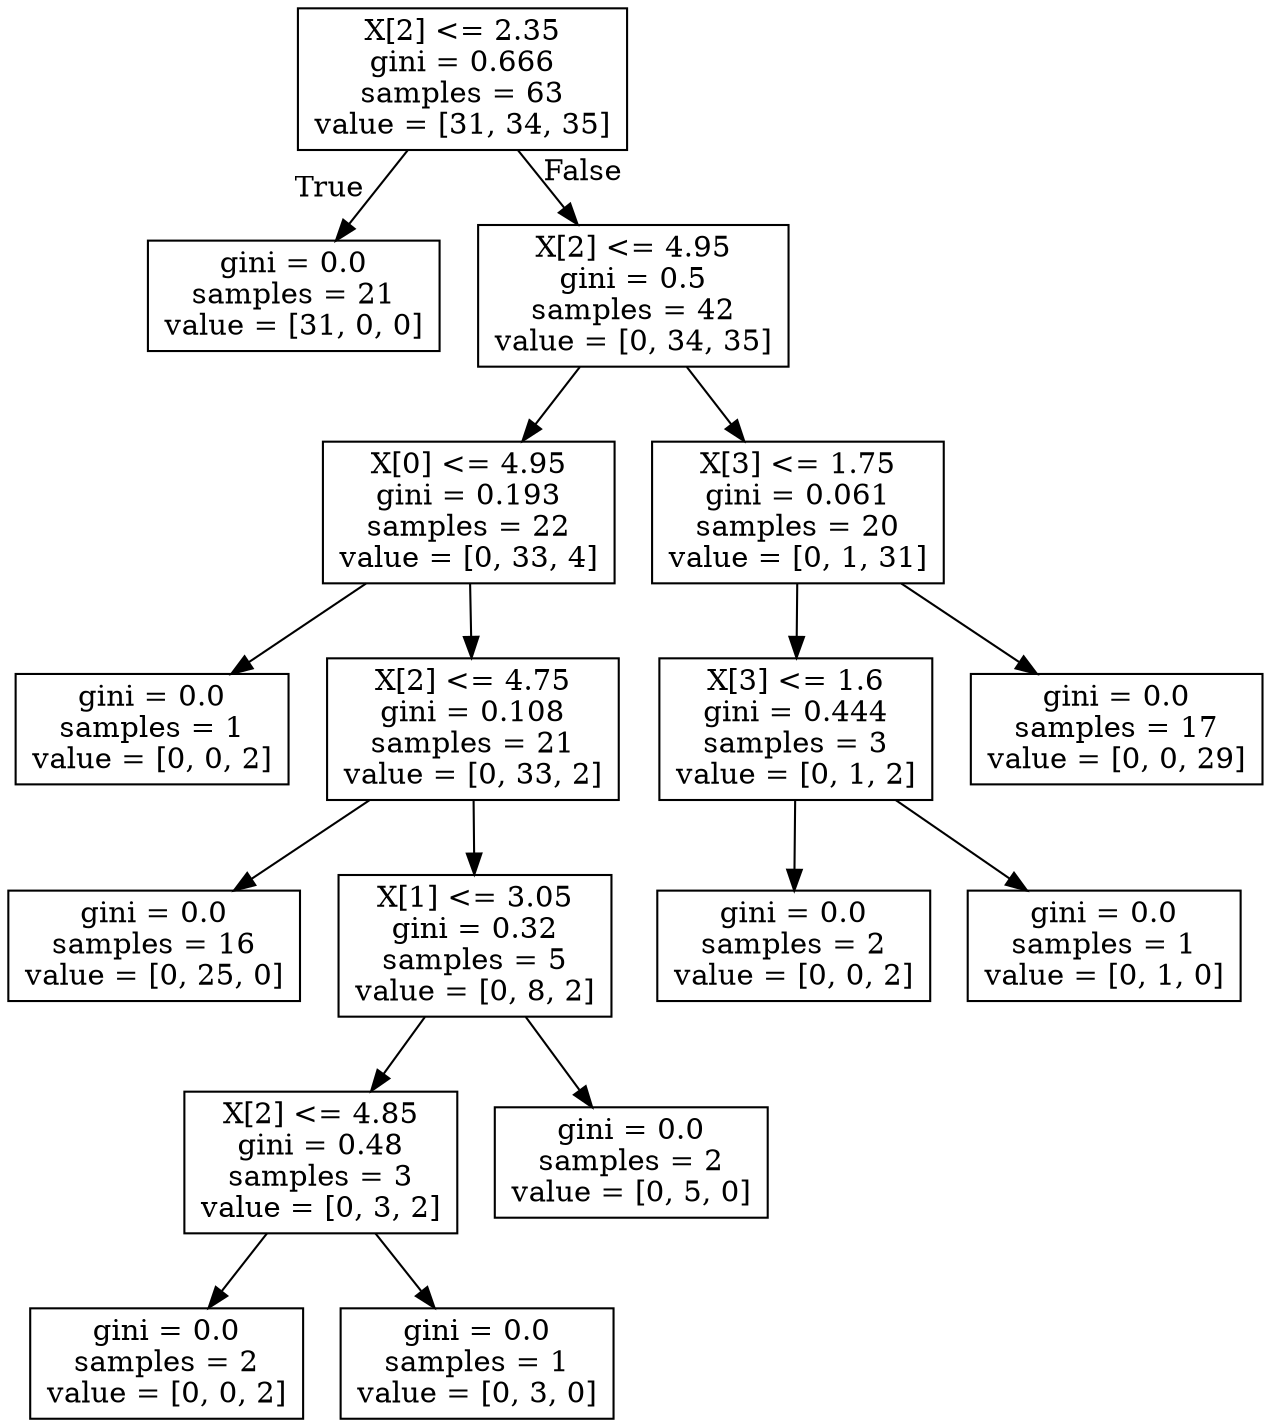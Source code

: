 digraph Tree {
node [shape=box] ;
0 [label="X[2] <= 2.35\ngini = 0.666\nsamples = 63\nvalue = [31, 34, 35]"] ;
1 [label="gini = 0.0\nsamples = 21\nvalue = [31, 0, 0]"] ;
0 -> 1 [labeldistance=2.5, labelangle=45, headlabel="True"] ;
2 [label="X[2] <= 4.95\ngini = 0.5\nsamples = 42\nvalue = [0, 34, 35]"] ;
0 -> 2 [labeldistance=2.5, labelangle=-45, headlabel="False"] ;
3 [label="X[0] <= 4.95\ngini = 0.193\nsamples = 22\nvalue = [0, 33, 4]"] ;
2 -> 3 ;
4 [label="gini = 0.0\nsamples = 1\nvalue = [0, 0, 2]"] ;
3 -> 4 ;
5 [label="X[2] <= 4.75\ngini = 0.108\nsamples = 21\nvalue = [0, 33, 2]"] ;
3 -> 5 ;
6 [label="gini = 0.0\nsamples = 16\nvalue = [0, 25, 0]"] ;
5 -> 6 ;
7 [label="X[1] <= 3.05\ngini = 0.32\nsamples = 5\nvalue = [0, 8, 2]"] ;
5 -> 7 ;
8 [label="X[2] <= 4.85\ngini = 0.48\nsamples = 3\nvalue = [0, 3, 2]"] ;
7 -> 8 ;
9 [label="gini = 0.0\nsamples = 2\nvalue = [0, 0, 2]"] ;
8 -> 9 ;
10 [label="gini = 0.0\nsamples = 1\nvalue = [0, 3, 0]"] ;
8 -> 10 ;
11 [label="gini = 0.0\nsamples = 2\nvalue = [0, 5, 0]"] ;
7 -> 11 ;
12 [label="X[3] <= 1.75\ngini = 0.061\nsamples = 20\nvalue = [0, 1, 31]"] ;
2 -> 12 ;
13 [label="X[3] <= 1.6\ngini = 0.444\nsamples = 3\nvalue = [0, 1, 2]"] ;
12 -> 13 ;
14 [label="gini = 0.0\nsamples = 2\nvalue = [0, 0, 2]"] ;
13 -> 14 ;
15 [label="gini = 0.0\nsamples = 1\nvalue = [0, 1, 0]"] ;
13 -> 15 ;
16 [label="gini = 0.0\nsamples = 17\nvalue = [0, 0, 29]"] ;
12 -> 16 ;
}